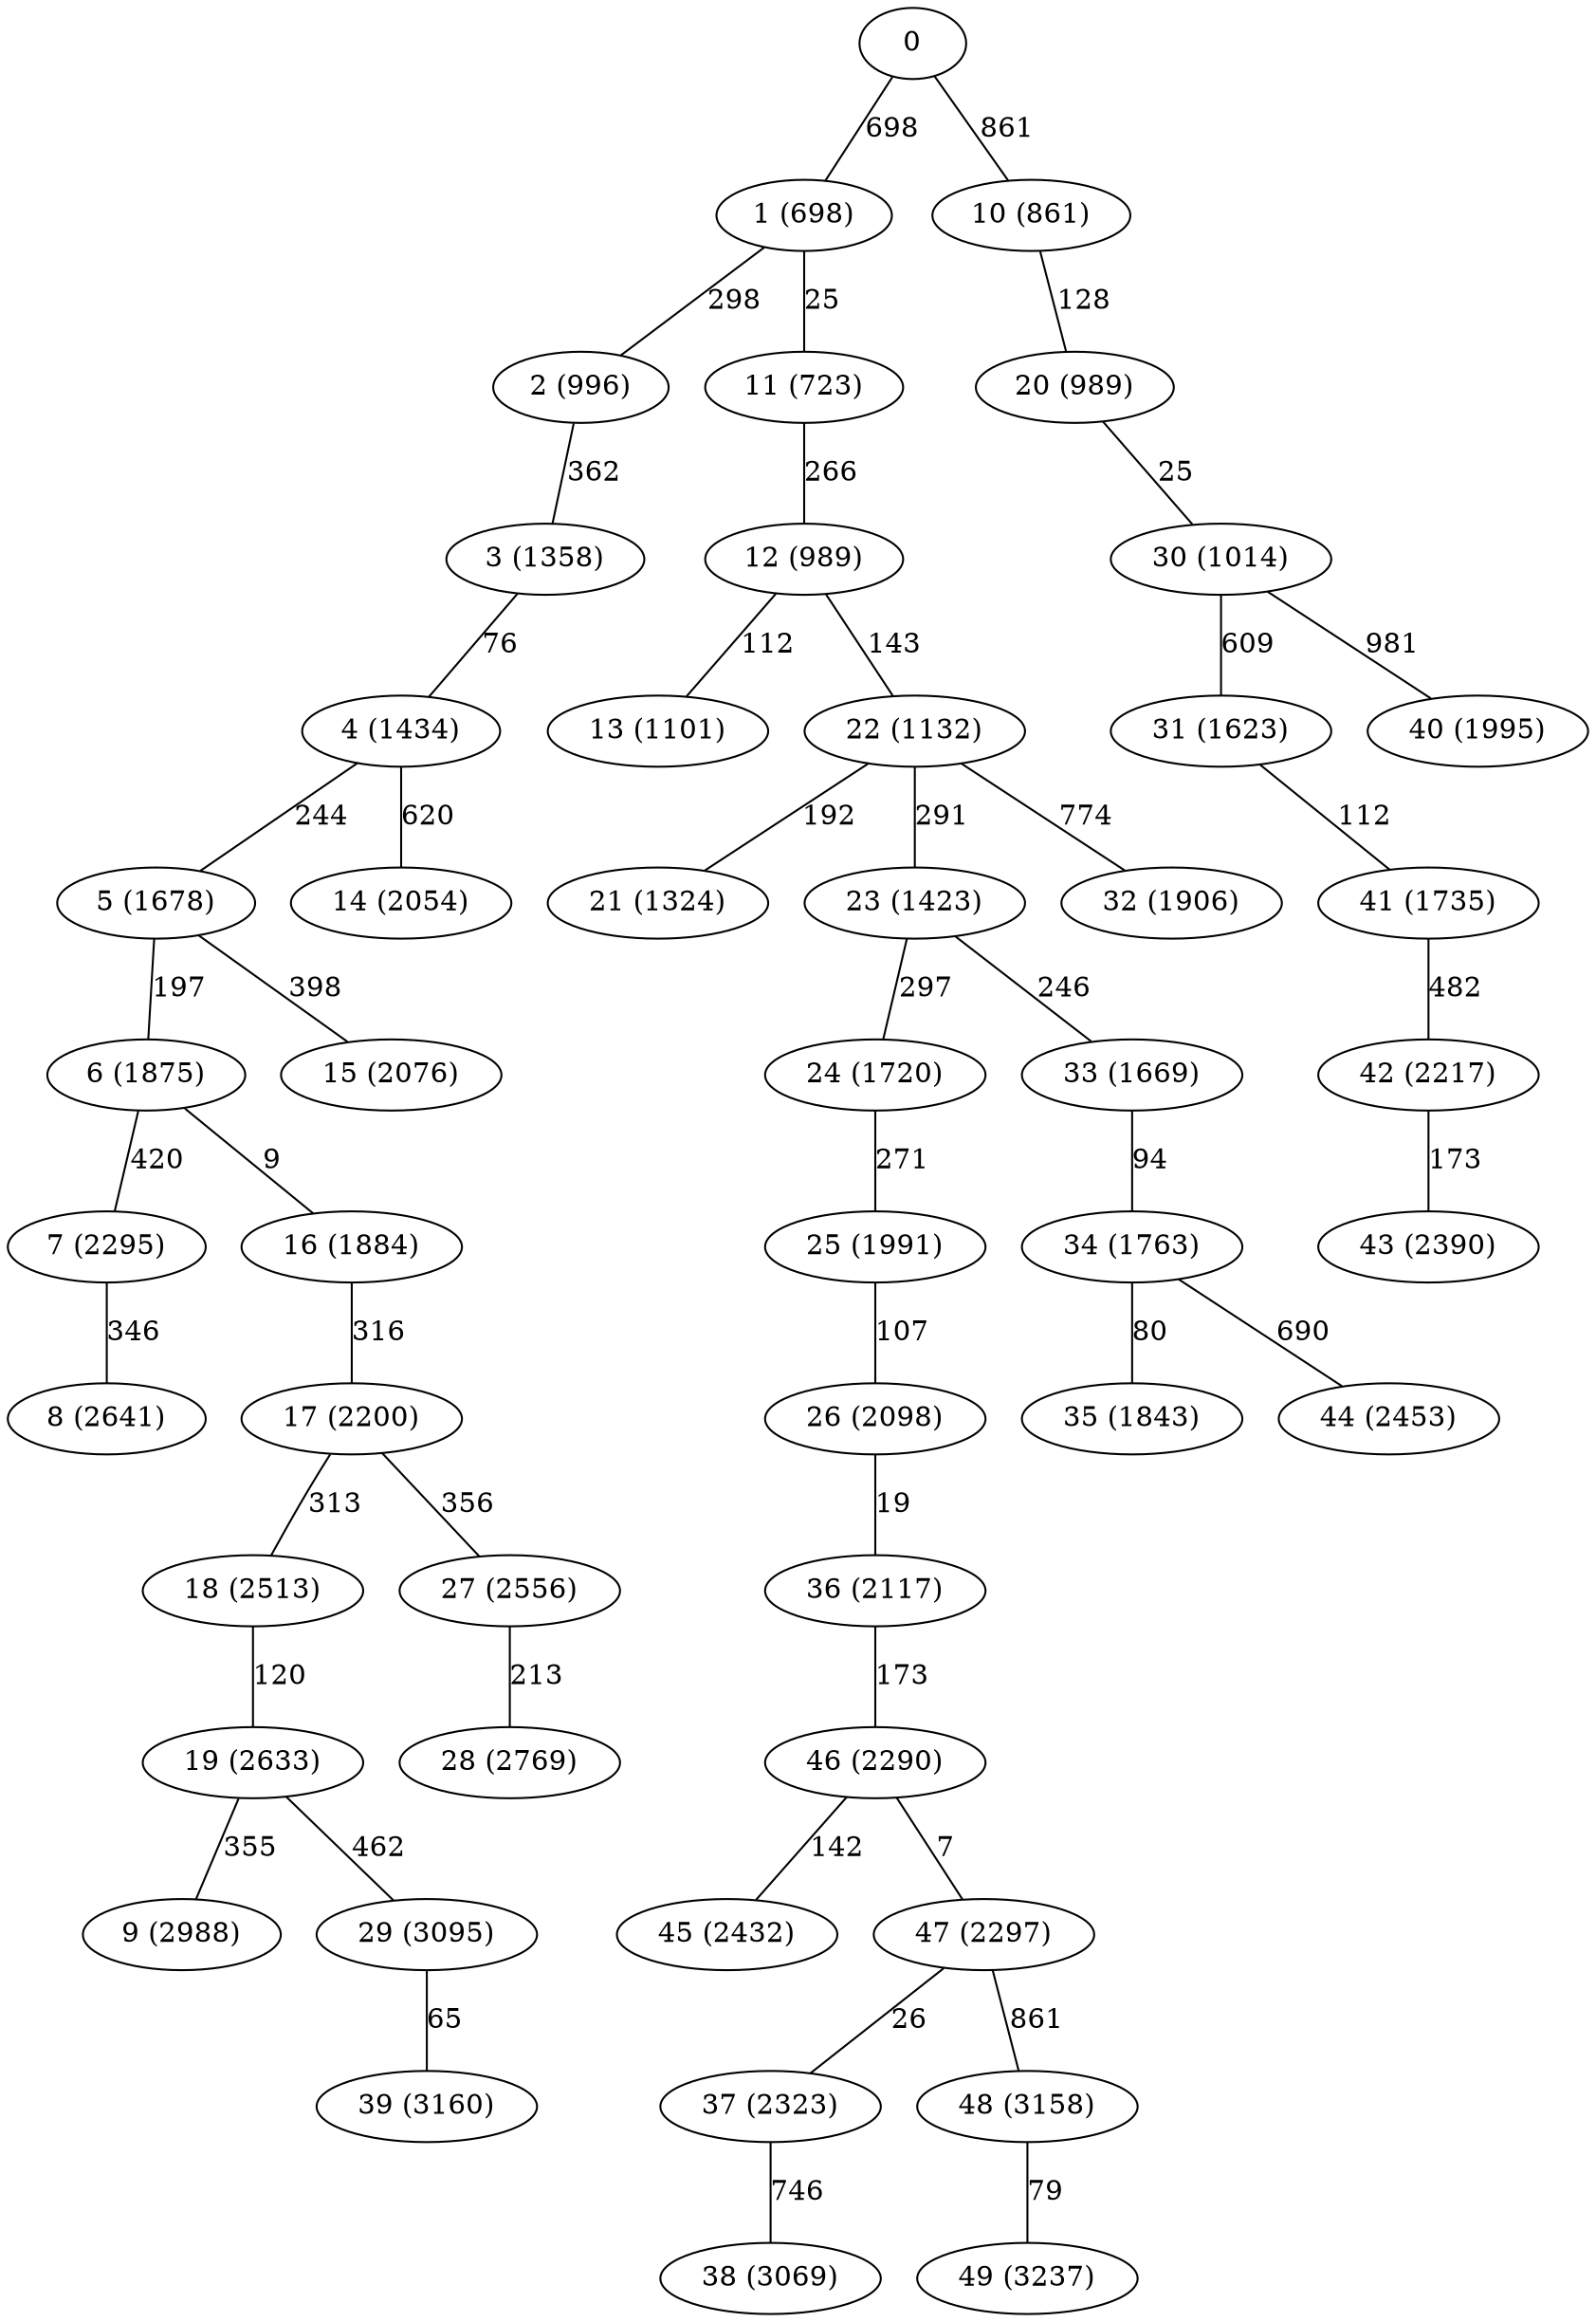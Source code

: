 strict graph G {
0;
1 [label="1 (698)"];
2 [label="2 (996)"];
3 [label="3 (1358)"];
4 [label="4 (1434)"];
5 [label="5 (1678)"];
6 [label="6 (1875)"];
7 [label="7 (2295)"];
8 [label="8 (2641)"];
9 [label="9 (2988)"];
10 [label="10 (861)"];
11 [label="11 (723)"];
12 [label="12 (989)"];
13 [label="13 (1101)"];
14 [label="14 (2054)"];
15 [label="15 (2076)"];
16 [label="16 (1884)"];
17 [label="17 (2200)"];
18 [label="18 (2513)"];
19 [label="19 (2633)"];
20 [label="20 (989)"];
21 [label="21 (1324)"];
22 [label="22 (1132)"];
23 [label="23 (1423)"];
24 [label="24 (1720)"];
25 [label="25 (1991)"];
26 [label="26 (2098)"];
27 [label="27 (2556)"];
28 [label="28 (2769)"];
29 [label="29 (3095)"];
30 [label="30 (1014)"];
31 [label="31 (1623)"];
32 [label="32 (1906)"];
33 [label="33 (1669)"];
34 [label="34 (1763)"];
35 [label="35 (1843)"];
36 [label="36 (2117)"];
37 [label="37 (2323)"];
38 [label="38 (3069)"];
39 [label="39 (3160)"];
40 [label="40 (1995)"];
41 [label="41 (1735)"];
42 [label="42 (2217)"];
43 [label="43 (2390)"];
44 [label="44 (2453)"];
45 [label="45 (2432)"];
46 [label="46 (2290)"];
47 [label="47 (2297)"];
48 [label="48 (3158)"];
49 [label="49 (3237)"];
2 -- 3 [label=362];
6 -- 16 [label=9];
30 -- 31 [label=609];
23 -- 33 [label=246];
29 -- 39 [label=65];
5 -- 15 [label=398];
4 -- 14 [label=620];
26 -- 36 [label=19];
24 -- 25 [label=271];
46 -- 45 [label=142];
7 -- 8 [label=346];
11 -- 12 [label=266];
4 -- 5 [label=244];
22 -- 23 [label=291];
42 -- 43 [label=173];
17 -- 27 [label=356];
36 -- 46 [label=173];
6 -- 7 [label=420];
30 -- 40 [label=981];
19 -- 9 [label=355];
48 -- 49 [label=79];
19 -- 29 [label=462];
3 -- 4 [label=76];
34 -- 35 [label=80];
0 -- 10 [label=861];
25 -- 26 [label=107];
20 -- 30 [label=25];
37 -- 38 [label=746];
12 -- 22 [label=143];
27 -- 28 [label=213];
47 -- 48 [label=861];
1 -- 11 [label=25];
46 -- 47 [label=7];
0 -- 1 [label=698];
5 -- 6 [label=197];
17 -- 18 [label=313];
18 -- 19 [label=120];
34 -- 44 [label=690];
10 -- 20 [label=128];
23 -- 24 [label=297];
22 -- 21 [label=192];
33 -- 34 [label=94];
22 -- 32 [label=774];
41 -- 42 [label=482];
31 -- 41 [label=112];
12 -- 13 [label=112];
47 -- 37 [label=26];
16 -- 17 [label=316];
1 -- 2 [label=298];
}
